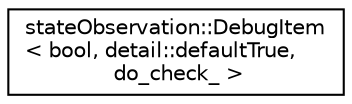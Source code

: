 digraph "Graphical Class Hierarchy"
{
 // LATEX_PDF_SIZE
  edge [fontname="Helvetica",fontsize="10",labelfontname="Helvetica",labelfontsize="10"];
  node [fontname="Helvetica",fontsize="10",shape=record];
  rankdir="LR";
  Node0 [label="stateObservation::DebugItem\l\< bool, detail::defaultTrue,\l do_check_ \>",height=0.2,width=0.4,color="black", fillcolor="white", style="filled",URL="$classstateObservation_1_1DebugItem.html",tooltip=" "];
}
